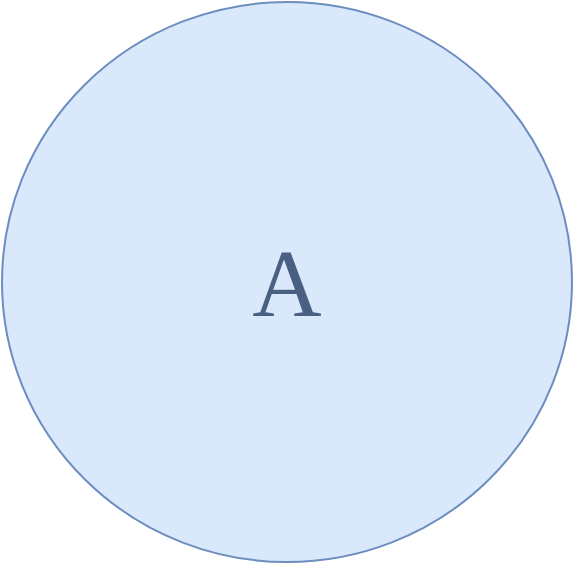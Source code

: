<mxfile version="13.6.2"><diagram id="Kgp7oERnrECbv33cBmmy" name="Page-1"><mxGraphModel dx="1841" dy="728" grid="1" gridSize="10" guides="1" tooltips="1" connect="1" arrows="1" fold="1" page="1" pageScale="1" pageWidth="850" pageHeight="1100" math="0" shadow="0"><root><mxCell id="0"/><mxCell id="1" parent="0"/><mxCell id="3" value="A" style="ellipse;whiteSpace=wrap;html=1;fontSize=48;fontFamily=sans-serif;fillColor=#dae8fc;strokeColor=#6c8ebf;fontColor=#496082;" vertex="1" parent="1"><mxGeometry x="20" y="20" width="285" height="280" as="geometry"/></mxCell></root></mxGraphModel></diagram></mxfile>
